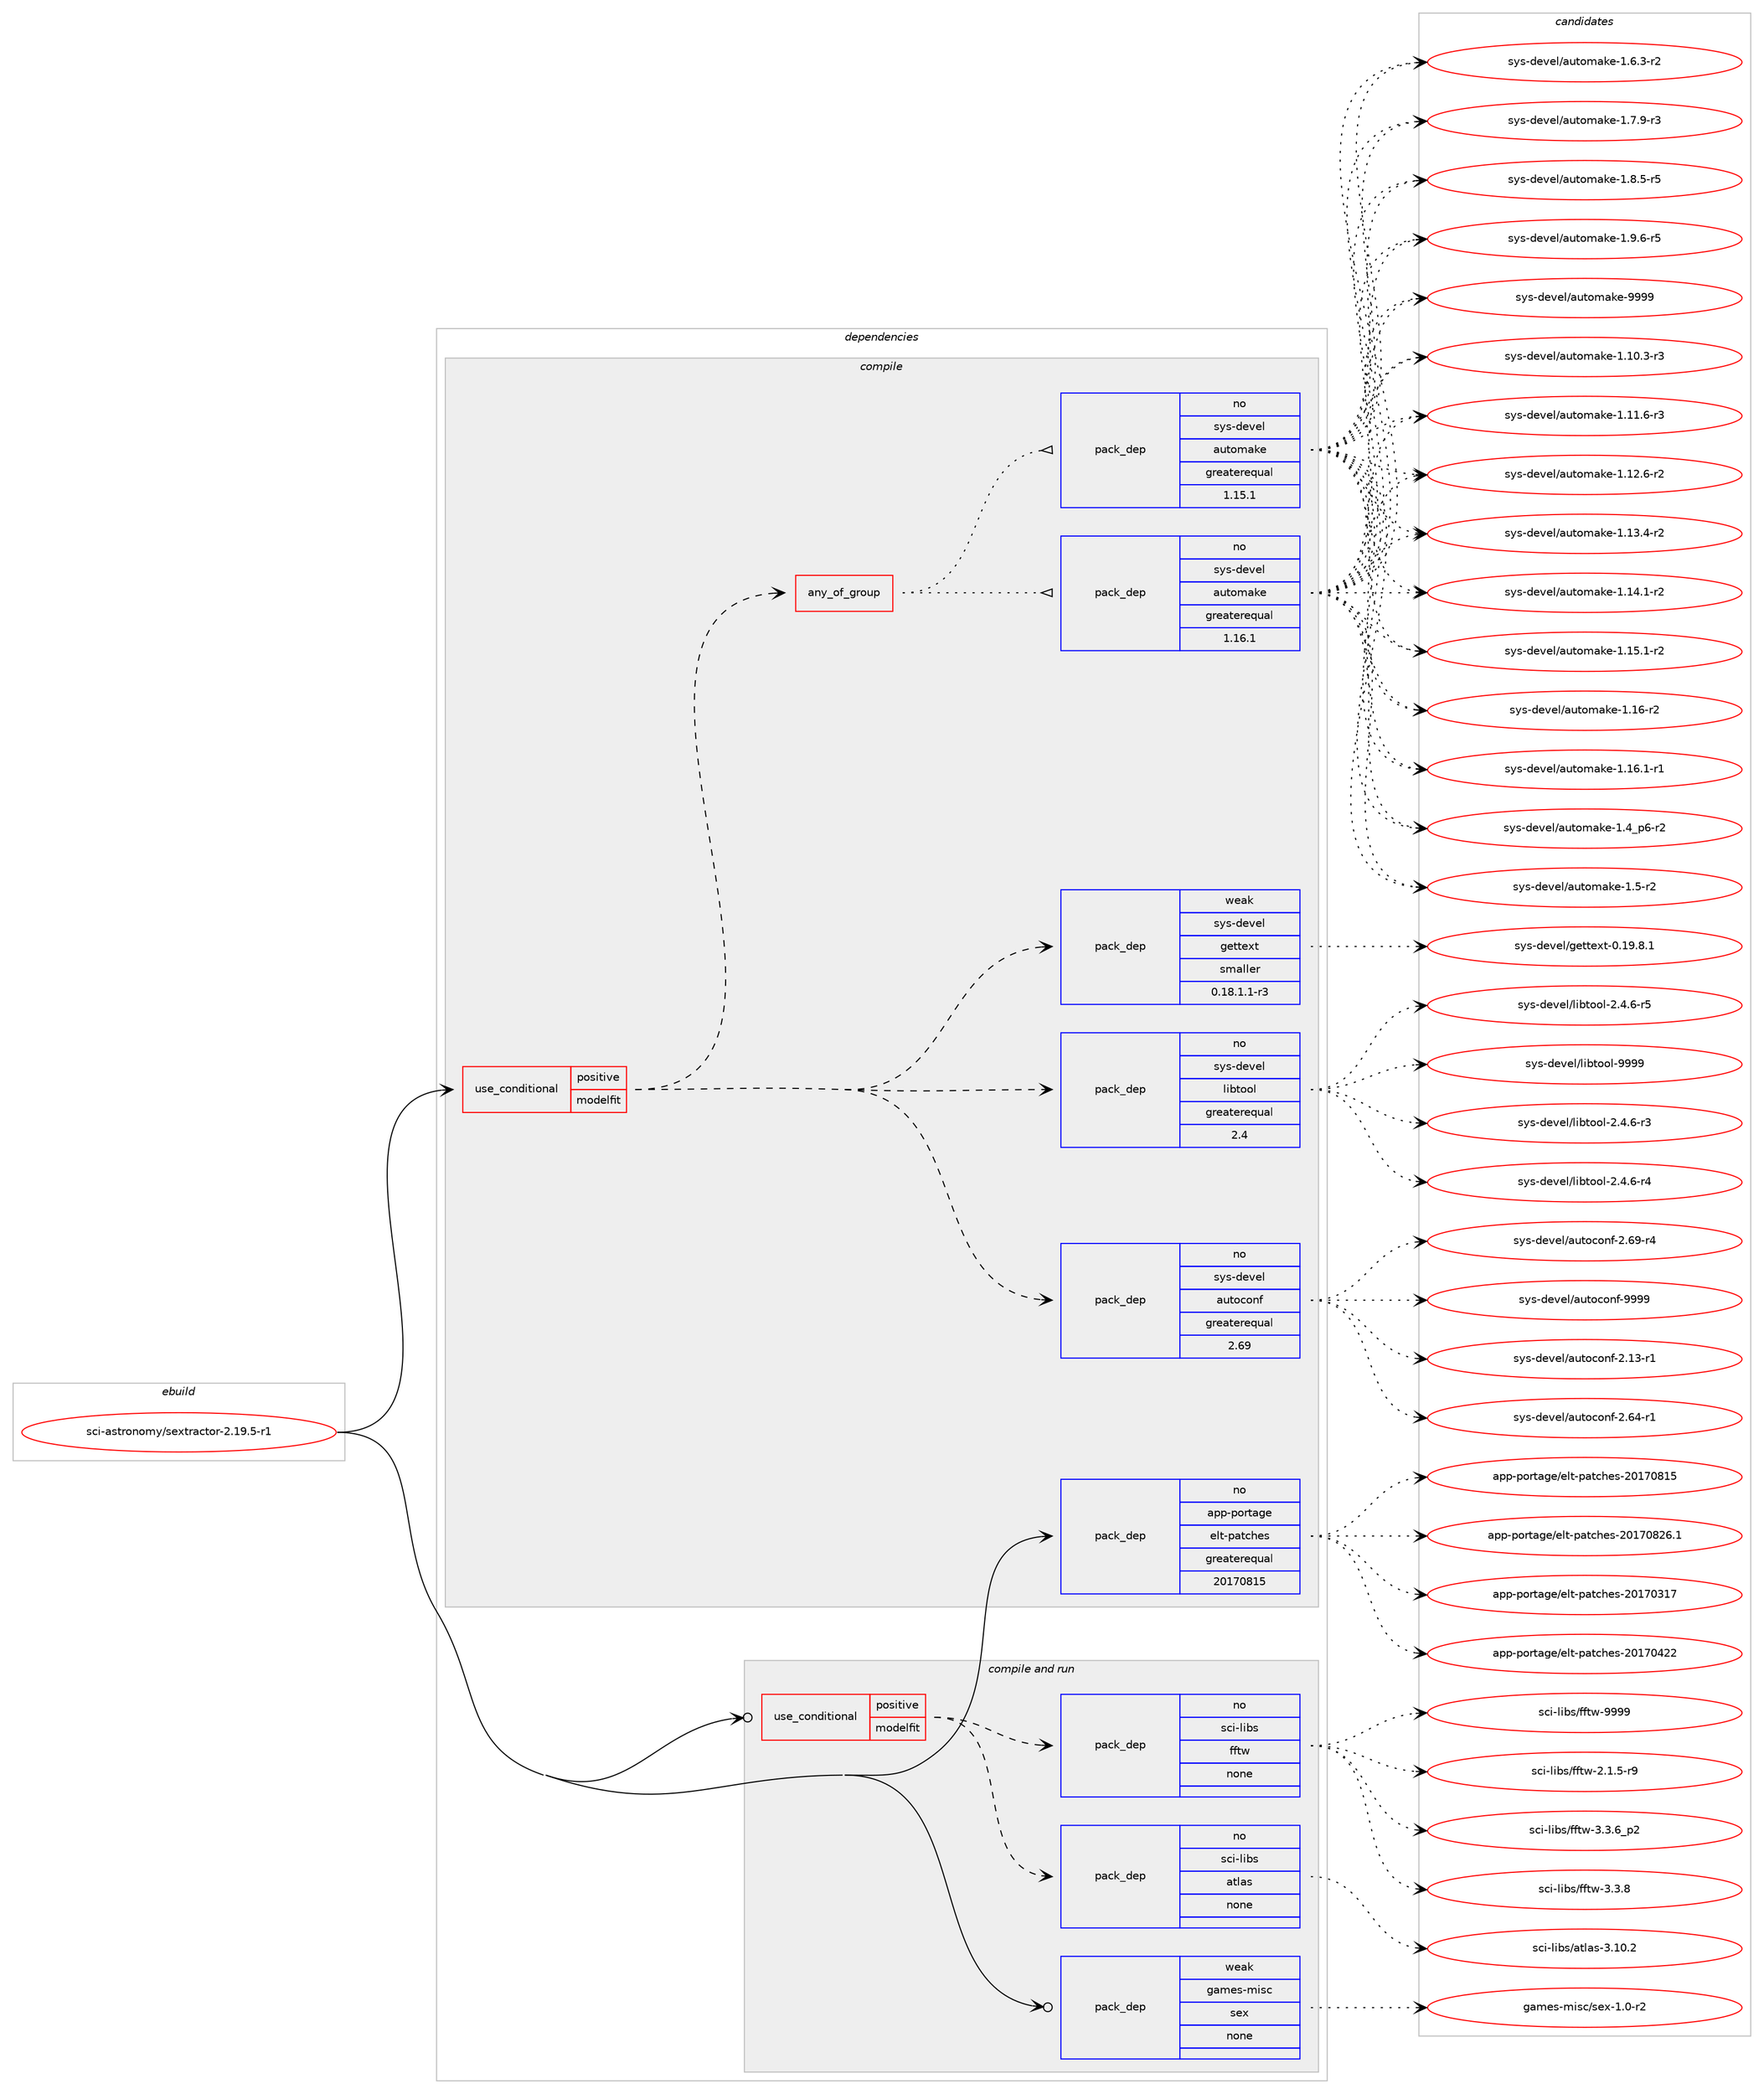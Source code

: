 digraph prolog {

# *************
# Graph options
# *************

newrank=true;
concentrate=true;
compound=true;
graph [rankdir=LR,fontname=Helvetica,fontsize=10,ranksep=1.5];#, ranksep=2.5, nodesep=0.2];
edge  [arrowhead=vee];
node  [fontname=Helvetica,fontsize=10];

# **********
# The ebuild
# **********

subgraph cluster_leftcol {
color=gray;
rank=same;
label=<<i>ebuild</i>>;
id [label="sci-astronomy/sextractor-2.19.5-r1", color=red, width=4, href="../sci-astronomy/sextractor-2.19.5-r1.svg"];
}

# ****************
# The dependencies
# ****************

subgraph cluster_midcol {
color=gray;
label=<<i>dependencies</i>>;
subgraph cluster_compile {
fillcolor="#eeeeee";
style=filled;
label=<<i>compile</i>>;
subgraph cond451952 {
dependency1685470 [label=<<TABLE BORDER="0" CELLBORDER="1" CELLSPACING="0" CELLPADDING="4"><TR><TD ROWSPAN="3" CELLPADDING="10">use_conditional</TD></TR><TR><TD>positive</TD></TR><TR><TD>modelfit</TD></TR></TABLE>>, shape=none, color=red];
subgraph pack1205969 {
dependency1685471 [label=<<TABLE BORDER="0" CELLBORDER="1" CELLSPACING="0" CELLPADDING="4" WIDTH="220"><TR><TD ROWSPAN="6" CELLPADDING="30">pack_dep</TD></TR><TR><TD WIDTH="110">weak</TD></TR><TR><TD>sys-devel</TD></TR><TR><TD>gettext</TD></TR><TR><TD>smaller</TD></TR><TR><TD>0.18.1.1-r3</TD></TR></TABLE>>, shape=none, color=blue];
}
dependency1685470:e -> dependency1685471:w [weight=20,style="dashed",arrowhead="vee"];
subgraph any26707 {
dependency1685472 [label=<<TABLE BORDER="0" CELLBORDER="1" CELLSPACING="0" CELLPADDING="4"><TR><TD CELLPADDING="10">any_of_group</TD></TR></TABLE>>, shape=none, color=red];subgraph pack1205970 {
dependency1685473 [label=<<TABLE BORDER="0" CELLBORDER="1" CELLSPACING="0" CELLPADDING="4" WIDTH="220"><TR><TD ROWSPAN="6" CELLPADDING="30">pack_dep</TD></TR><TR><TD WIDTH="110">no</TD></TR><TR><TD>sys-devel</TD></TR><TR><TD>automake</TD></TR><TR><TD>greaterequal</TD></TR><TR><TD>1.16.1</TD></TR></TABLE>>, shape=none, color=blue];
}
dependency1685472:e -> dependency1685473:w [weight=20,style="dotted",arrowhead="oinv"];
subgraph pack1205971 {
dependency1685474 [label=<<TABLE BORDER="0" CELLBORDER="1" CELLSPACING="0" CELLPADDING="4" WIDTH="220"><TR><TD ROWSPAN="6" CELLPADDING="30">pack_dep</TD></TR><TR><TD WIDTH="110">no</TD></TR><TR><TD>sys-devel</TD></TR><TR><TD>automake</TD></TR><TR><TD>greaterequal</TD></TR><TR><TD>1.15.1</TD></TR></TABLE>>, shape=none, color=blue];
}
dependency1685472:e -> dependency1685474:w [weight=20,style="dotted",arrowhead="oinv"];
}
dependency1685470:e -> dependency1685472:w [weight=20,style="dashed",arrowhead="vee"];
subgraph pack1205972 {
dependency1685475 [label=<<TABLE BORDER="0" CELLBORDER="1" CELLSPACING="0" CELLPADDING="4" WIDTH="220"><TR><TD ROWSPAN="6" CELLPADDING="30">pack_dep</TD></TR><TR><TD WIDTH="110">no</TD></TR><TR><TD>sys-devel</TD></TR><TR><TD>autoconf</TD></TR><TR><TD>greaterequal</TD></TR><TR><TD>2.69</TD></TR></TABLE>>, shape=none, color=blue];
}
dependency1685470:e -> dependency1685475:w [weight=20,style="dashed",arrowhead="vee"];
subgraph pack1205973 {
dependency1685476 [label=<<TABLE BORDER="0" CELLBORDER="1" CELLSPACING="0" CELLPADDING="4" WIDTH="220"><TR><TD ROWSPAN="6" CELLPADDING="30">pack_dep</TD></TR><TR><TD WIDTH="110">no</TD></TR><TR><TD>sys-devel</TD></TR><TR><TD>libtool</TD></TR><TR><TD>greaterequal</TD></TR><TR><TD>2.4</TD></TR></TABLE>>, shape=none, color=blue];
}
dependency1685470:e -> dependency1685476:w [weight=20,style="dashed",arrowhead="vee"];
}
id:e -> dependency1685470:w [weight=20,style="solid",arrowhead="vee"];
subgraph pack1205974 {
dependency1685477 [label=<<TABLE BORDER="0" CELLBORDER="1" CELLSPACING="0" CELLPADDING="4" WIDTH="220"><TR><TD ROWSPAN="6" CELLPADDING="30">pack_dep</TD></TR><TR><TD WIDTH="110">no</TD></TR><TR><TD>app-portage</TD></TR><TR><TD>elt-patches</TD></TR><TR><TD>greaterequal</TD></TR><TR><TD>20170815</TD></TR></TABLE>>, shape=none, color=blue];
}
id:e -> dependency1685477:w [weight=20,style="solid",arrowhead="vee"];
}
subgraph cluster_compileandrun {
fillcolor="#eeeeee";
style=filled;
label=<<i>compile and run</i>>;
subgraph cond451953 {
dependency1685478 [label=<<TABLE BORDER="0" CELLBORDER="1" CELLSPACING="0" CELLPADDING="4"><TR><TD ROWSPAN="3" CELLPADDING="10">use_conditional</TD></TR><TR><TD>positive</TD></TR><TR><TD>modelfit</TD></TR></TABLE>>, shape=none, color=red];
subgraph pack1205975 {
dependency1685479 [label=<<TABLE BORDER="0" CELLBORDER="1" CELLSPACING="0" CELLPADDING="4" WIDTH="220"><TR><TD ROWSPAN="6" CELLPADDING="30">pack_dep</TD></TR><TR><TD WIDTH="110">no</TD></TR><TR><TD>sci-libs</TD></TR><TR><TD>atlas</TD></TR><TR><TD>none</TD></TR><TR><TD></TD></TR></TABLE>>, shape=none, color=blue];
}
dependency1685478:e -> dependency1685479:w [weight=20,style="dashed",arrowhead="vee"];
subgraph pack1205976 {
dependency1685480 [label=<<TABLE BORDER="0" CELLBORDER="1" CELLSPACING="0" CELLPADDING="4" WIDTH="220"><TR><TD ROWSPAN="6" CELLPADDING="30">pack_dep</TD></TR><TR><TD WIDTH="110">no</TD></TR><TR><TD>sci-libs</TD></TR><TR><TD>fftw</TD></TR><TR><TD>none</TD></TR><TR><TD></TD></TR></TABLE>>, shape=none, color=blue];
}
dependency1685478:e -> dependency1685480:w [weight=20,style="dashed",arrowhead="vee"];
}
id:e -> dependency1685478:w [weight=20,style="solid",arrowhead="odotvee"];
subgraph pack1205977 {
dependency1685481 [label=<<TABLE BORDER="0" CELLBORDER="1" CELLSPACING="0" CELLPADDING="4" WIDTH="220"><TR><TD ROWSPAN="6" CELLPADDING="30">pack_dep</TD></TR><TR><TD WIDTH="110">weak</TD></TR><TR><TD>games-misc</TD></TR><TR><TD>sex</TD></TR><TR><TD>none</TD></TR><TR><TD></TD></TR></TABLE>>, shape=none, color=blue];
}
id:e -> dependency1685481:w [weight=20,style="solid",arrowhead="odotvee"];
}
subgraph cluster_run {
fillcolor="#eeeeee";
style=filled;
label=<<i>run</i>>;
}
}

# **************
# The candidates
# **************

subgraph cluster_choices {
rank=same;
color=gray;
label=<<i>candidates</i>>;

subgraph choice1205969 {
color=black;
nodesep=1;
choice1151211154510010111810110847103101116116101120116454846495746564649 [label="sys-devel/gettext-0.19.8.1", color=red, width=4,href="../sys-devel/gettext-0.19.8.1.svg"];
dependency1685471:e -> choice1151211154510010111810110847103101116116101120116454846495746564649:w [style=dotted,weight="100"];
}
subgraph choice1205970 {
color=black;
nodesep=1;
choice11512111545100101118101108479711711611110997107101454946494846514511451 [label="sys-devel/automake-1.10.3-r3", color=red, width=4,href="../sys-devel/automake-1.10.3-r3.svg"];
choice11512111545100101118101108479711711611110997107101454946494946544511451 [label="sys-devel/automake-1.11.6-r3", color=red, width=4,href="../sys-devel/automake-1.11.6-r3.svg"];
choice11512111545100101118101108479711711611110997107101454946495046544511450 [label="sys-devel/automake-1.12.6-r2", color=red, width=4,href="../sys-devel/automake-1.12.6-r2.svg"];
choice11512111545100101118101108479711711611110997107101454946495146524511450 [label="sys-devel/automake-1.13.4-r2", color=red, width=4,href="../sys-devel/automake-1.13.4-r2.svg"];
choice11512111545100101118101108479711711611110997107101454946495246494511450 [label="sys-devel/automake-1.14.1-r2", color=red, width=4,href="../sys-devel/automake-1.14.1-r2.svg"];
choice11512111545100101118101108479711711611110997107101454946495346494511450 [label="sys-devel/automake-1.15.1-r2", color=red, width=4,href="../sys-devel/automake-1.15.1-r2.svg"];
choice1151211154510010111810110847971171161111099710710145494649544511450 [label="sys-devel/automake-1.16-r2", color=red, width=4,href="../sys-devel/automake-1.16-r2.svg"];
choice11512111545100101118101108479711711611110997107101454946495446494511449 [label="sys-devel/automake-1.16.1-r1", color=red, width=4,href="../sys-devel/automake-1.16.1-r1.svg"];
choice115121115451001011181011084797117116111109971071014549465295112544511450 [label="sys-devel/automake-1.4_p6-r2", color=red, width=4,href="../sys-devel/automake-1.4_p6-r2.svg"];
choice11512111545100101118101108479711711611110997107101454946534511450 [label="sys-devel/automake-1.5-r2", color=red, width=4,href="../sys-devel/automake-1.5-r2.svg"];
choice115121115451001011181011084797117116111109971071014549465446514511450 [label="sys-devel/automake-1.6.3-r2", color=red, width=4,href="../sys-devel/automake-1.6.3-r2.svg"];
choice115121115451001011181011084797117116111109971071014549465546574511451 [label="sys-devel/automake-1.7.9-r3", color=red, width=4,href="../sys-devel/automake-1.7.9-r3.svg"];
choice115121115451001011181011084797117116111109971071014549465646534511453 [label="sys-devel/automake-1.8.5-r5", color=red, width=4,href="../sys-devel/automake-1.8.5-r5.svg"];
choice115121115451001011181011084797117116111109971071014549465746544511453 [label="sys-devel/automake-1.9.6-r5", color=red, width=4,href="../sys-devel/automake-1.9.6-r5.svg"];
choice115121115451001011181011084797117116111109971071014557575757 [label="sys-devel/automake-9999", color=red, width=4,href="../sys-devel/automake-9999.svg"];
dependency1685473:e -> choice11512111545100101118101108479711711611110997107101454946494846514511451:w [style=dotted,weight="100"];
dependency1685473:e -> choice11512111545100101118101108479711711611110997107101454946494946544511451:w [style=dotted,weight="100"];
dependency1685473:e -> choice11512111545100101118101108479711711611110997107101454946495046544511450:w [style=dotted,weight="100"];
dependency1685473:e -> choice11512111545100101118101108479711711611110997107101454946495146524511450:w [style=dotted,weight="100"];
dependency1685473:e -> choice11512111545100101118101108479711711611110997107101454946495246494511450:w [style=dotted,weight="100"];
dependency1685473:e -> choice11512111545100101118101108479711711611110997107101454946495346494511450:w [style=dotted,weight="100"];
dependency1685473:e -> choice1151211154510010111810110847971171161111099710710145494649544511450:w [style=dotted,weight="100"];
dependency1685473:e -> choice11512111545100101118101108479711711611110997107101454946495446494511449:w [style=dotted,weight="100"];
dependency1685473:e -> choice115121115451001011181011084797117116111109971071014549465295112544511450:w [style=dotted,weight="100"];
dependency1685473:e -> choice11512111545100101118101108479711711611110997107101454946534511450:w [style=dotted,weight="100"];
dependency1685473:e -> choice115121115451001011181011084797117116111109971071014549465446514511450:w [style=dotted,weight="100"];
dependency1685473:e -> choice115121115451001011181011084797117116111109971071014549465546574511451:w [style=dotted,weight="100"];
dependency1685473:e -> choice115121115451001011181011084797117116111109971071014549465646534511453:w [style=dotted,weight="100"];
dependency1685473:e -> choice115121115451001011181011084797117116111109971071014549465746544511453:w [style=dotted,weight="100"];
dependency1685473:e -> choice115121115451001011181011084797117116111109971071014557575757:w [style=dotted,weight="100"];
}
subgraph choice1205971 {
color=black;
nodesep=1;
choice11512111545100101118101108479711711611110997107101454946494846514511451 [label="sys-devel/automake-1.10.3-r3", color=red, width=4,href="../sys-devel/automake-1.10.3-r3.svg"];
choice11512111545100101118101108479711711611110997107101454946494946544511451 [label="sys-devel/automake-1.11.6-r3", color=red, width=4,href="../sys-devel/automake-1.11.6-r3.svg"];
choice11512111545100101118101108479711711611110997107101454946495046544511450 [label="sys-devel/automake-1.12.6-r2", color=red, width=4,href="../sys-devel/automake-1.12.6-r2.svg"];
choice11512111545100101118101108479711711611110997107101454946495146524511450 [label="sys-devel/automake-1.13.4-r2", color=red, width=4,href="../sys-devel/automake-1.13.4-r2.svg"];
choice11512111545100101118101108479711711611110997107101454946495246494511450 [label="sys-devel/automake-1.14.1-r2", color=red, width=4,href="../sys-devel/automake-1.14.1-r2.svg"];
choice11512111545100101118101108479711711611110997107101454946495346494511450 [label="sys-devel/automake-1.15.1-r2", color=red, width=4,href="../sys-devel/automake-1.15.1-r2.svg"];
choice1151211154510010111810110847971171161111099710710145494649544511450 [label="sys-devel/automake-1.16-r2", color=red, width=4,href="../sys-devel/automake-1.16-r2.svg"];
choice11512111545100101118101108479711711611110997107101454946495446494511449 [label="sys-devel/automake-1.16.1-r1", color=red, width=4,href="../sys-devel/automake-1.16.1-r1.svg"];
choice115121115451001011181011084797117116111109971071014549465295112544511450 [label="sys-devel/automake-1.4_p6-r2", color=red, width=4,href="../sys-devel/automake-1.4_p6-r2.svg"];
choice11512111545100101118101108479711711611110997107101454946534511450 [label="sys-devel/automake-1.5-r2", color=red, width=4,href="../sys-devel/automake-1.5-r2.svg"];
choice115121115451001011181011084797117116111109971071014549465446514511450 [label="sys-devel/automake-1.6.3-r2", color=red, width=4,href="../sys-devel/automake-1.6.3-r2.svg"];
choice115121115451001011181011084797117116111109971071014549465546574511451 [label="sys-devel/automake-1.7.9-r3", color=red, width=4,href="../sys-devel/automake-1.7.9-r3.svg"];
choice115121115451001011181011084797117116111109971071014549465646534511453 [label="sys-devel/automake-1.8.5-r5", color=red, width=4,href="../sys-devel/automake-1.8.5-r5.svg"];
choice115121115451001011181011084797117116111109971071014549465746544511453 [label="sys-devel/automake-1.9.6-r5", color=red, width=4,href="../sys-devel/automake-1.9.6-r5.svg"];
choice115121115451001011181011084797117116111109971071014557575757 [label="sys-devel/automake-9999", color=red, width=4,href="../sys-devel/automake-9999.svg"];
dependency1685474:e -> choice11512111545100101118101108479711711611110997107101454946494846514511451:w [style=dotted,weight="100"];
dependency1685474:e -> choice11512111545100101118101108479711711611110997107101454946494946544511451:w [style=dotted,weight="100"];
dependency1685474:e -> choice11512111545100101118101108479711711611110997107101454946495046544511450:w [style=dotted,weight="100"];
dependency1685474:e -> choice11512111545100101118101108479711711611110997107101454946495146524511450:w [style=dotted,weight="100"];
dependency1685474:e -> choice11512111545100101118101108479711711611110997107101454946495246494511450:w [style=dotted,weight="100"];
dependency1685474:e -> choice11512111545100101118101108479711711611110997107101454946495346494511450:w [style=dotted,weight="100"];
dependency1685474:e -> choice1151211154510010111810110847971171161111099710710145494649544511450:w [style=dotted,weight="100"];
dependency1685474:e -> choice11512111545100101118101108479711711611110997107101454946495446494511449:w [style=dotted,weight="100"];
dependency1685474:e -> choice115121115451001011181011084797117116111109971071014549465295112544511450:w [style=dotted,weight="100"];
dependency1685474:e -> choice11512111545100101118101108479711711611110997107101454946534511450:w [style=dotted,weight="100"];
dependency1685474:e -> choice115121115451001011181011084797117116111109971071014549465446514511450:w [style=dotted,weight="100"];
dependency1685474:e -> choice115121115451001011181011084797117116111109971071014549465546574511451:w [style=dotted,weight="100"];
dependency1685474:e -> choice115121115451001011181011084797117116111109971071014549465646534511453:w [style=dotted,weight="100"];
dependency1685474:e -> choice115121115451001011181011084797117116111109971071014549465746544511453:w [style=dotted,weight="100"];
dependency1685474:e -> choice115121115451001011181011084797117116111109971071014557575757:w [style=dotted,weight="100"];
}
subgraph choice1205972 {
color=black;
nodesep=1;
choice1151211154510010111810110847971171161119911111010245504649514511449 [label="sys-devel/autoconf-2.13-r1", color=red, width=4,href="../sys-devel/autoconf-2.13-r1.svg"];
choice1151211154510010111810110847971171161119911111010245504654524511449 [label="sys-devel/autoconf-2.64-r1", color=red, width=4,href="../sys-devel/autoconf-2.64-r1.svg"];
choice1151211154510010111810110847971171161119911111010245504654574511452 [label="sys-devel/autoconf-2.69-r4", color=red, width=4,href="../sys-devel/autoconf-2.69-r4.svg"];
choice115121115451001011181011084797117116111991111101024557575757 [label="sys-devel/autoconf-9999", color=red, width=4,href="../sys-devel/autoconf-9999.svg"];
dependency1685475:e -> choice1151211154510010111810110847971171161119911111010245504649514511449:w [style=dotted,weight="100"];
dependency1685475:e -> choice1151211154510010111810110847971171161119911111010245504654524511449:w [style=dotted,weight="100"];
dependency1685475:e -> choice1151211154510010111810110847971171161119911111010245504654574511452:w [style=dotted,weight="100"];
dependency1685475:e -> choice115121115451001011181011084797117116111991111101024557575757:w [style=dotted,weight="100"];
}
subgraph choice1205973 {
color=black;
nodesep=1;
choice1151211154510010111810110847108105981161111111084550465246544511451 [label="sys-devel/libtool-2.4.6-r3", color=red, width=4,href="../sys-devel/libtool-2.4.6-r3.svg"];
choice1151211154510010111810110847108105981161111111084550465246544511452 [label="sys-devel/libtool-2.4.6-r4", color=red, width=4,href="../sys-devel/libtool-2.4.6-r4.svg"];
choice1151211154510010111810110847108105981161111111084550465246544511453 [label="sys-devel/libtool-2.4.6-r5", color=red, width=4,href="../sys-devel/libtool-2.4.6-r5.svg"];
choice1151211154510010111810110847108105981161111111084557575757 [label="sys-devel/libtool-9999", color=red, width=4,href="../sys-devel/libtool-9999.svg"];
dependency1685476:e -> choice1151211154510010111810110847108105981161111111084550465246544511451:w [style=dotted,weight="100"];
dependency1685476:e -> choice1151211154510010111810110847108105981161111111084550465246544511452:w [style=dotted,weight="100"];
dependency1685476:e -> choice1151211154510010111810110847108105981161111111084550465246544511453:w [style=dotted,weight="100"];
dependency1685476:e -> choice1151211154510010111810110847108105981161111111084557575757:w [style=dotted,weight="100"];
}
subgraph choice1205974 {
color=black;
nodesep=1;
choice97112112451121111141169710310147101108116451129711699104101115455048495548514955 [label="app-portage/elt-patches-20170317", color=red, width=4,href="../app-portage/elt-patches-20170317.svg"];
choice97112112451121111141169710310147101108116451129711699104101115455048495548525050 [label="app-portage/elt-patches-20170422", color=red, width=4,href="../app-portage/elt-patches-20170422.svg"];
choice97112112451121111141169710310147101108116451129711699104101115455048495548564953 [label="app-portage/elt-patches-20170815", color=red, width=4,href="../app-portage/elt-patches-20170815.svg"];
choice971121124511211111411697103101471011081164511297116991041011154550484955485650544649 [label="app-portage/elt-patches-20170826.1", color=red, width=4,href="../app-portage/elt-patches-20170826.1.svg"];
dependency1685477:e -> choice97112112451121111141169710310147101108116451129711699104101115455048495548514955:w [style=dotted,weight="100"];
dependency1685477:e -> choice97112112451121111141169710310147101108116451129711699104101115455048495548525050:w [style=dotted,weight="100"];
dependency1685477:e -> choice97112112451121111141169710310147101108116451129711699104101115455048495548564953:w [style=dotted,weight="100"];
dependency1685477:e -> choice971121124511211111411697103101471011081164511297116991041011154550484955485650544649:w [style=dotted,weight="100"];
}
subgraph choice1205975 {
color=black;
nodesep=1;
choice11599105451081059811547971161089711545514649484650 [label="sci-libs/atlas-3.10.2", color=red, width=4,href="../sci-libs/atlas-3.10.2.svg"];
dependency1685479:e -> choice11599105451081059811547971161089711545514649484650:w [style=dotted,weight="100"];
}
subgraph choice1205976 {
color=black;
nodesep=1;
choice115991054510810598115471021021161194550464946534511457 [label="sci-libs/fftw-2.1.5-r9", color=red, width=4,href="../sci-libs/fftw-2.1.5-r9.svg"];
choice115991054510810598115471021021161194551465146549511250 [label="sci-libs/fftw-3.3.6_p2", color=red, width=4,href="../sci-libs/fftw-3.3.6_p2.svg"];
choice11599105451081059811547102102116119455146514656 [label="sci-libs/fftw-3.3.8", color=red, width=4,href="../sci-libs/fftw-3.3.8.svg"];
choice115991054510810598115471021021161194557575757 [label="sci-libs/fftw-9999", color=red, width=4,href="../sci-libs/fftw-9999.svg"];
dependency1685480:e -> choice115991054510810598115471021021161194550464946534511457:w [style=dotted,weight="100"];
dependency1685480:e -> choice115991054510810598115471021021161194551465146549511250:w [style=dotted,weight="100"];
dependency1685480:e -> choice11599105451081059811547102102116119455146514656:w [style=dotted,weight="100"];
dependency1685480:e -> choice115991054510810598115471021021161194557575757:w [style=dotted,weight="100"];
}
subgraph choice1205977 {
color=black;
nodesep=1;
choice10397109101115451091051159947115101120454946484511450 [label="games-misc/sex-1.0-r2", color=red, width=4,href="../games-misc/sex-1.0-r2.svg"];
dependency1685481:e -> choice10397109101115451091051159947115101120454946484511450:w [style=dotted,weight="100"];
}
}

}
